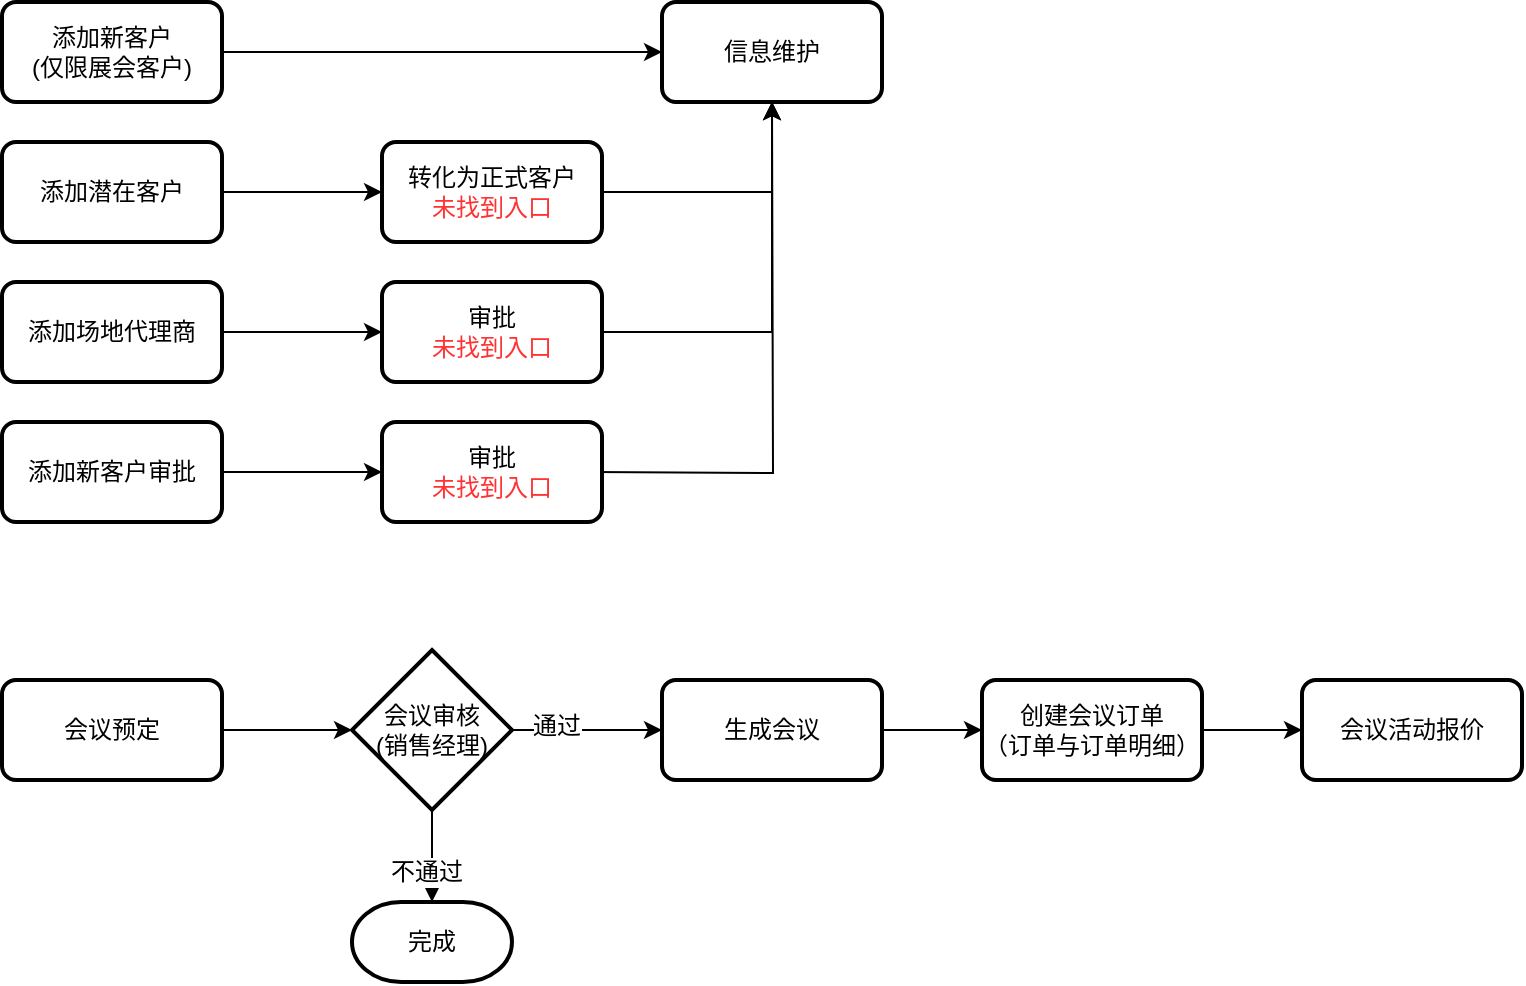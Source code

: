 <mxfile version="12.1.8" type="github" pages="1">
  <diagram id="nOVnHYVLfnTtghSCXkoL" name="Page-1">
    <mxGraphModel dx="786" dy="523" grid="1" gridSize="10" guides="1" tooltips="1" connect="1" arrows="1" fold="1" page="1" pageScale="1" pageWidth="827" pageHeight="1169" math="0" shadow="0">
      <root>
        <mxCell id="0"/>
        <mxCell id="1" parent="0"/>
        <mxCell id="HRz2PoRkEYH4tGcpNann-8" value="" style="edgeStyle=orthogonalEdgeStyle;rounded=0;orthogonalLoop=1;jettySize=auto;html=1;" edge="1" parent="1" source="xsKcBIJL9TdfJJbMJNPw-3" target="HRz2PoRkEYH4tGcpNann-7">
          <mxGeometry relative="1" as="geometry"/>
        </mxCell>
        <mxCell id="xsKcBIJL9TdfJJbMJNPw-3" value="添加新客户&lt;br&gt;(仅限展会客户)" style="rounded=1;whiteSpace=wrap;html=1;absoluteArcSize=1;arcSize=14;strokeWidth=2;" parent="1" vertex="1">
          <mxGeometry x="20" y="20" width="110" height="50" as="geometry"/>
        </mxCell>
        <mxCell id="HRz2PoRkEYH4tGcpNann-7" value="信息维护" style="rounded=1;whiteSpace=wrap;html=1;absoluteArcSize=1;arcSize=14;strokeWidth=2;" vertex="1" parent="1">
          <mxGeometry x="350" y="20" width="110" height="50" as="geometry"/>
        </mxCell>
        <mxCell id="HRz2PoRkEYH4tGcpNann-6" value="" style="edgeStyle=orthogonalEdgeStyle;rounded=0;orthogonalLoop=1;jettySize=auto;html=1;" edge="1" parent="1" source="xsKcBIJL9TdfJJbMJNPw-5" target="HRz2PoRkEYH4tGcpNann-5">
          <mxGeometry relative="1" as="geometry"/>
        </mxCell>
        <mxCell id="xsKcBIJL9TdfJJbMJNPw-5" value="添加潜在客户" style="rounded=1;whiteSpace=wrap;html=1;absoluteArcSize=1;arcSize=14;strokeWidth=2;" parent="1" vertex="1">
          <mxGeometry x="20" y="90" width="110" height="50" as="geometry"/>
        </mxCell>
        <mxCell id="HRz2PoRkEYH4tGcpNann-9" style="edgeStyle=orthogonalEdgeStyle;rounded=0;orthogonalLoop=1;jettySize=auto;html=1;entryX=0.5;entryY=1;entryDx=0;entryDy=0;" edge="1" parent="1" source="HRz2PoRkEYH4tGcpNann-5" target="HRz2PoRkEYH4tGcpNann-7">
          <mxGeometry relative="1" as="geometry"/>
        </mxCell>
        <mxCell id="HRz2PoRkEYH4tGcpNann-5" value="转化为正式客户&lt;br&gt;&lt;font color=&quot;#ff3333&quot;&gt;未找到入口&lt;/font&gt;" style="rounded=1;whiteSpace=wrap;html=1;absoluteArcSize=1;arcSize=14;strokeWidth=2;" vertex="1" parent="1">
          <mxGeometry x="210" y="90" width="110" height="50" as="geometry"/>
        </mxCell>
        <mxCell id="HRz2PoRkEYH4tGcpNann-4" value="" style="edgeStyle=orthogonalEdgeStyle;rounded=0;orthogonalLoop=1;jettySize=auto;html=1;" edge="1" parent="1" source="xsKcBIJL9TdfJJbMJNPw-6" target="HRz2PoRkEYH4tGcpNann-3">
          <mxGeometry relative="1" as="geometry"/>
        </mxCell>
        <mxCell id="xsKcBIJL9TdfJJbMJNPw-6" value="添加场地代理商" style="rounded=1;whiteSpace=wrap;html=1;absoluteArcSize=1;arcSize=14;strokeWidth=2;" parent="1" vertex="1">
          <mxGeometry x="20" y="160" width="110" height="50" as="geometry"/>
        </mxCell>
        <mxCell id="HRz2PoRkEYH4tGcpNann-2" value="" style="edgeStyle=orthogonalEdgeStyle;rounded=0;orthogonalLoop=1;jettySize=auto;html=1;" edge="1" parent="1" source="xsKcBIJL9TdfJJbMJNPw-7" target="HRz2PoRkEYH4tGcpNann-1">
          <mxGeometry relative="1" as="geometry"/>
        </mxCell>
        <mxCell id="xsKcBIJL9TdfJJbMJNPw-7" value="添加新客户审批" style="rounded=1;whiteSpace=wrap;html=1;absoluteArcSize=1;arcSize=14;strokeWidth=2;" parent="1" vertex="1">
          <mxGeometry x="20" y="230" width="110" height="50" as="geometry"/>
        </mxCell>
        <mxCell id="HRz2PoRkEYH4tGcpNann-11" style="edgeStyle=orthogonalEdgeStyle;rounded=0;orthogonalLoop=1;jettySize=auto;html=1;" edge="1" parent="1">
          <mxGeometry relative="1" as="geometry">
            <mxPoint x="405" y="70" as="targetPoint"/>
            <mxPoint x="315" y="255" as="sourcePoint"/>
          </mxGeometry>
        </mxCell>
        <mxCell id="HRz2PoRkEYH4tGcpNann-1" value="审批&lt;br&gt;&lt;font color=&quot;#ff3333&quot;&gt;未找到入口&lt;/font&gt;" style="rounded=1;whiteSpace=wrap;html=1;absoluteArcSize=1;arcSize=14;strokeWidth=2;" vertex="1" parent="1">
          <mxGeometry x="210" y="230" width="110" height="50" as="geometry"/>
        </mxCell>
        <mxCell id="HRz2PoRkEYH4tGcpNann-10" style="edgeStyle=orthogonalEdgeStyle;rounded=0;orthogonalLoop=1;jettySize=auto;html=1;entryX=0.5;entryY=1;entryDx=0;entryDy=0;" edge="1" parent="1" source="HRz2PoRkEYH4tGcpNann-3" target="HRz2PoRkEYH4tGcpNann-7">
          <mxGeometry relative="1" as="geometry"/>
        </mxCell>
        <mxCell id="HRz2PoRkEYH4tGcpNann-3" value="审批&lt;br&gt;&lt;font color=&quot;#ff3333&quot;&gt;未找到入口&lt;/font&gt;" style="rounded=1;whiteSpace=wrap;html=1;absoluteArcSize=1;arcSize=14;strokeWidth=2;" vertex="1" parent="1">
          <mxGeometry x="210" y="160" width="110" height="50" as="geometry"/>
        </mxCell>
        <mxCell id="HRz2PoRkEYH4tGcpNann-16" value="" style="edgeStyle=orthogonalEdgeStyle;rounded=0;orthogonalLoop=1;jettySize=auto;html=1;entryX=0;entryY=0.5;entryDx=0;entryDy=0;entryPerimeter=0;" edge="1" parent="1" source="HRz2PoRkEYH4tGcpNann-14" target="HRz2PoRkEYH4tGcpNann-17">
          <mxGeometry relative="1" as="geometry"/>
        </mxCell>
        <mxCell id="HRz2PoRkEYH4tGcpNann-14" value="会议预定" style="rounded=1;whiteSpace=wrap;html=1;absoluteArcSize=1;arcSize=14;strokeWidth=2;" vertex="1" parent="1">
          <mxGeometry x="20" y="359" width="110" height="50" as="geometry"/>
        </mxCell>
        <mxCell id="HRz2PoRkEYH4tGcpNann-26" value="" style="edgeStyle=orthogonalEdgeStyle;rounded=0;orthogonalLoop=1;jettySize=auto;html=1;" edge="1" parent="1" source="HRz2PoRkEYH4tGcpNann-15" target="HRz2PoRkEYH4tGcpNann-25">
          <mxGeometry relative="1" as="geometry"/>
        </mxCell>
        <mxCell id="HRz2PoRkEYH4tGcpNann-15" value="生成会议" style="rounded=1;whiteSpace=wrap;html=1;absoluteArcSize=1;arcSize=14;strokeWidth=2;" vertex="1" parent="1">
          <mxGeometry x="350" y="359" width="110" height="50" as="geometry"/>
        </mxCell>
        <mxCell id="HRz2PoRkEYH4tGcpNann-28" value="" style="edgeStyle=orthogonalEdgeStyle;rounded=0;orthogonalLoop=1;jettySize=auto;html=1;" edge="1" parent="1" source="HRz2PoRkEYH4tGcpNann-25" target="HRz2PoRkEYH4tGcpNann-27">
          <mxGeometry relative="1" as="geometry"/>
        </mxCell>
        <mxCell id="HRz2PoRkEYH4tGcpNann-25" value="创建会议订单&lt;br&gt;（订单与订单明细）" style="rounded=1;whiteSpace=wrap;html=1;absoluteArcSize=1;arcSize=14;strokeWidth=2;" vertex="1" parent="1">
          <mxGeometry x="510" y="359" width="110" height="50" as="geometry"/>
        </mxCell>
        <mxCell id="HRz2PoRkEYH4tGcpNann-27" value="会议活动报价" style="rounded=1;whiteSpace=wrap;html=1;absoluteArcSize=1;arcSize=14;strokeWidth=2;" vertex="1" parent="1">
          <mxGeometry x="670" y="359" width="110" height="50" as="geometry"/>
        </mxCell>
        <mxCell id="HRz2PoRkEYH4tGcpNann-21" style="edgeStyle=orthogonalEdgeStyle;rounded=0;orthogonalLoop=1;jettySize=auto;html=1;entryX=0.5;entryY=0;entryDx=0;entryDy=0;entryPerimeter=0;" edge="1" parent="1" source="HRz2PoRkEYH4tGcpNann-17" target="HRz2PoRkEYH4tGcpNann-18">
          <mxGeometry relative="1" as="geometry"/>
        </mxCell>
        <mxCell id="HRz2PoRkEYH4tGcpNann-22" value="不通过" style="text;html=1;resizable=0;points=[];align=center;verticalAlign=middle;labelBackgroundColor=#ffffff;" vertex="1" connectable="0" parent="HRz2PoRkEYH4tGcpNann-21">
          <mxGeometry x="0.318" y="-3" relative="1" as="geometry">
            <mxPoint as="offset"/>
          </mxGeometry>
        </mxCell>
        <mxCell id="HRz2PoRkEYH4tGcpNann-23" style="edgeStyle=orthogonalEdgeStyle;rounded=0;orthogonalLoop=1;jettySize=auto;html=1;entryX=0;entryY=0.5;entryDx=0;entryDy=0;" edge="1" parent="1" source="HRz2PoRkEYH4tGcpNann-17" target="HRz2PoRkEYH4tGcpNann-15">
          <mxGeometry relative="1" as="geometry"/>
        </mxCell>
        <mxCell id="HRz2PoRkEYH4tGcpNann-24" value="通过" style="text;html=1;resizable=0;points=[];align=center;verticalAlign=middle;labelBackgroundColor=#ffffff;" vertex="1" connectable="0" parent="HRz2PoRkEYH4tGcpNann-23">
          <mxGeometry x="-0.413" y="2" relative="1" as="geometry">
            <mxPoint as="offset"/>
          </mxGeometry>
        </mxCell>
        <mxCell id="HRz2PoRkEYH4tGcpNann-17" value="&lt;span style=&quot;white-space: normal&quot;&gt;会议审核&lt;/span&gt;&lt;br style=&quot;white-space: normal&quot;&gt;&lt;span style=&quot;white-space: normal&quot;&gt;(销售经理)&lt;/span&gt;" style="strokeWidth=2;html=1;shape=mxgraph.flowchart.decision;whiteSpace=wrap;" vertex="1" parent="1">
          <mxGeometry x="195" y="344" width="80" height="80" as="geometry"/>
        </mxCell>
        <mxCell id="HRz2PoRkEYH4tGcpNann-18" value="完成" style="strokeWidth=2;html=1;shape=mxgraph.flowchart.terminator;whiteSpace=wrap;" vertex="1" parent="1">
          <mxGeometry x="195" y="470" width="80" height="40" as="geometry"/>
        </mxCell>
      </root>
    </mxGraphModel>
  </diagram>
</mxfile>
